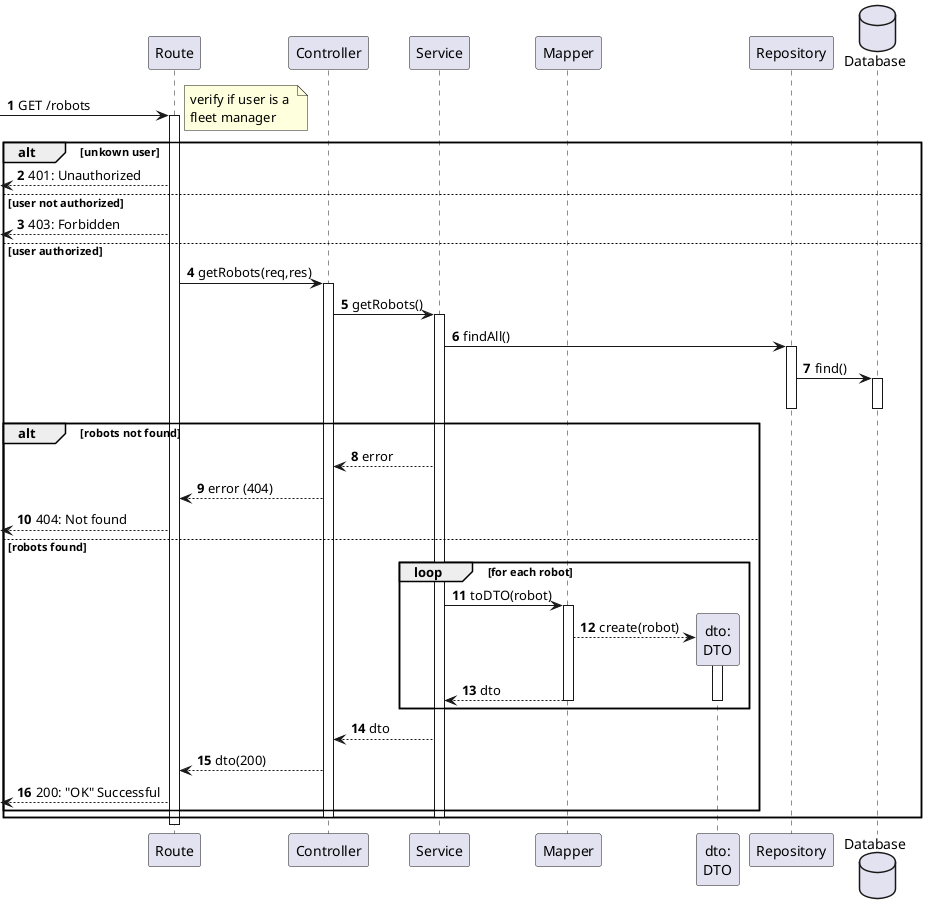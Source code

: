 @startuml
autonumber




participant "Route" as r
participant "Controller" as ctrl
participant "Service" as svc
participant "Mapper" as map
participant "dto:\nDTO" as dto
participant "Repository" as repo
database "Database" as db


[-> r: GET /robots
    activate r
note right : verify if user is a \nfleet manager
    alt unkown user
        [<-- r : 401: Unauthorized
    else user not authorized
        [<-- r : 403: Forbidden
    else user authorized
        r -> ctrl : getRobots(req,res)
        activate ctrl
            ctrl -> svc : getRobots()
            activate svc
                svc -> repo : findAll()
                activate repo
                    repo -> db: find()
                    activate db
                    deactivate db
                deactivate repo

                alt robots not found
                    svc --> ctrl : error
                    ctrl --> r : error (404)
                    [<-- r : 404: Not found
                else robots found

                loop for each robot

                        svc -> map : toDTO(robot)


                    activate map
                        map --> dto** : create(robot)
                        activate dto
                            map --> svc : dto
                        deactivate dto
                    deactivate map
                end loop
                    svc --> ctrl : dto
                    ctrl --> r : dto(200)
                    [<-- r : 200: "OK" Successful
                end
            deactivate svc
        deactivate ctrl
        end
    deactivate r

@enduml
